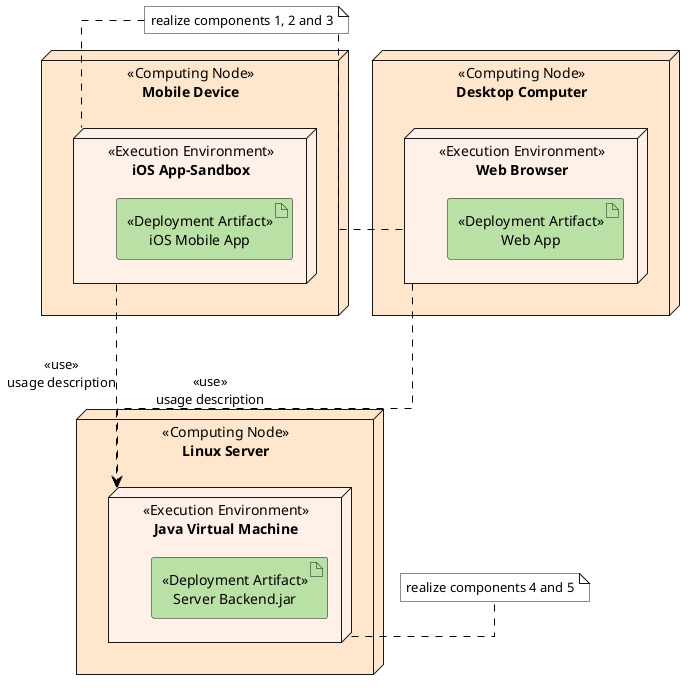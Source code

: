 @startuml Deployment-driven decomposition
'left to right direction
skinparam  {
    node {
        FontStyle normal
        BackgroundColor #ffe6cc
    }
    artifact {
        FontStyle normal
        BackgroundColor #b9e0a5
    }
    linetype ortho
}

node "**Mobile Device**" <<Computing Node>> as a #ffe6cc{
    node "**iOS App-Sandbox**" <<Execution Environment>> as e #fff0e8{
        artifact "iOS Mobile App" <<Deployment Artifact>> as i
    }
}

node "**Desktop Computer**" <<Computing Node>> as b #ffe6cc{
    node "**Web Browser**" <<Execution Environment>> as f #fff0e8{
        artifact "Web App" <<Deployment Artifact>> as j
    }
}

node "**Linux Server**" <<Computing Node>> as d #ffe6cc{
    node "**Java Virtual Machine**" <<Execution Environment>> as h #fff0e8{
        artifact "Server Backend.jar" <<Deployment Artifact>> as l
    }
}

note "realize components 1, 2 and 3" as n1 #ffffff
note "realize components 4 and 5" as n2 #ffffff

'wenn Beschreibung zu lang nicht gut
e ----> h #black;line.dashed;:<<use>>\nusage description
f ----> h #black;line.dashed;:<<use>>\nusage description

n1 -- e #black;line.dashed;
n1 -- f #black;line.dashed;
n2 -l- h #black;line.dashed;


@enduml
